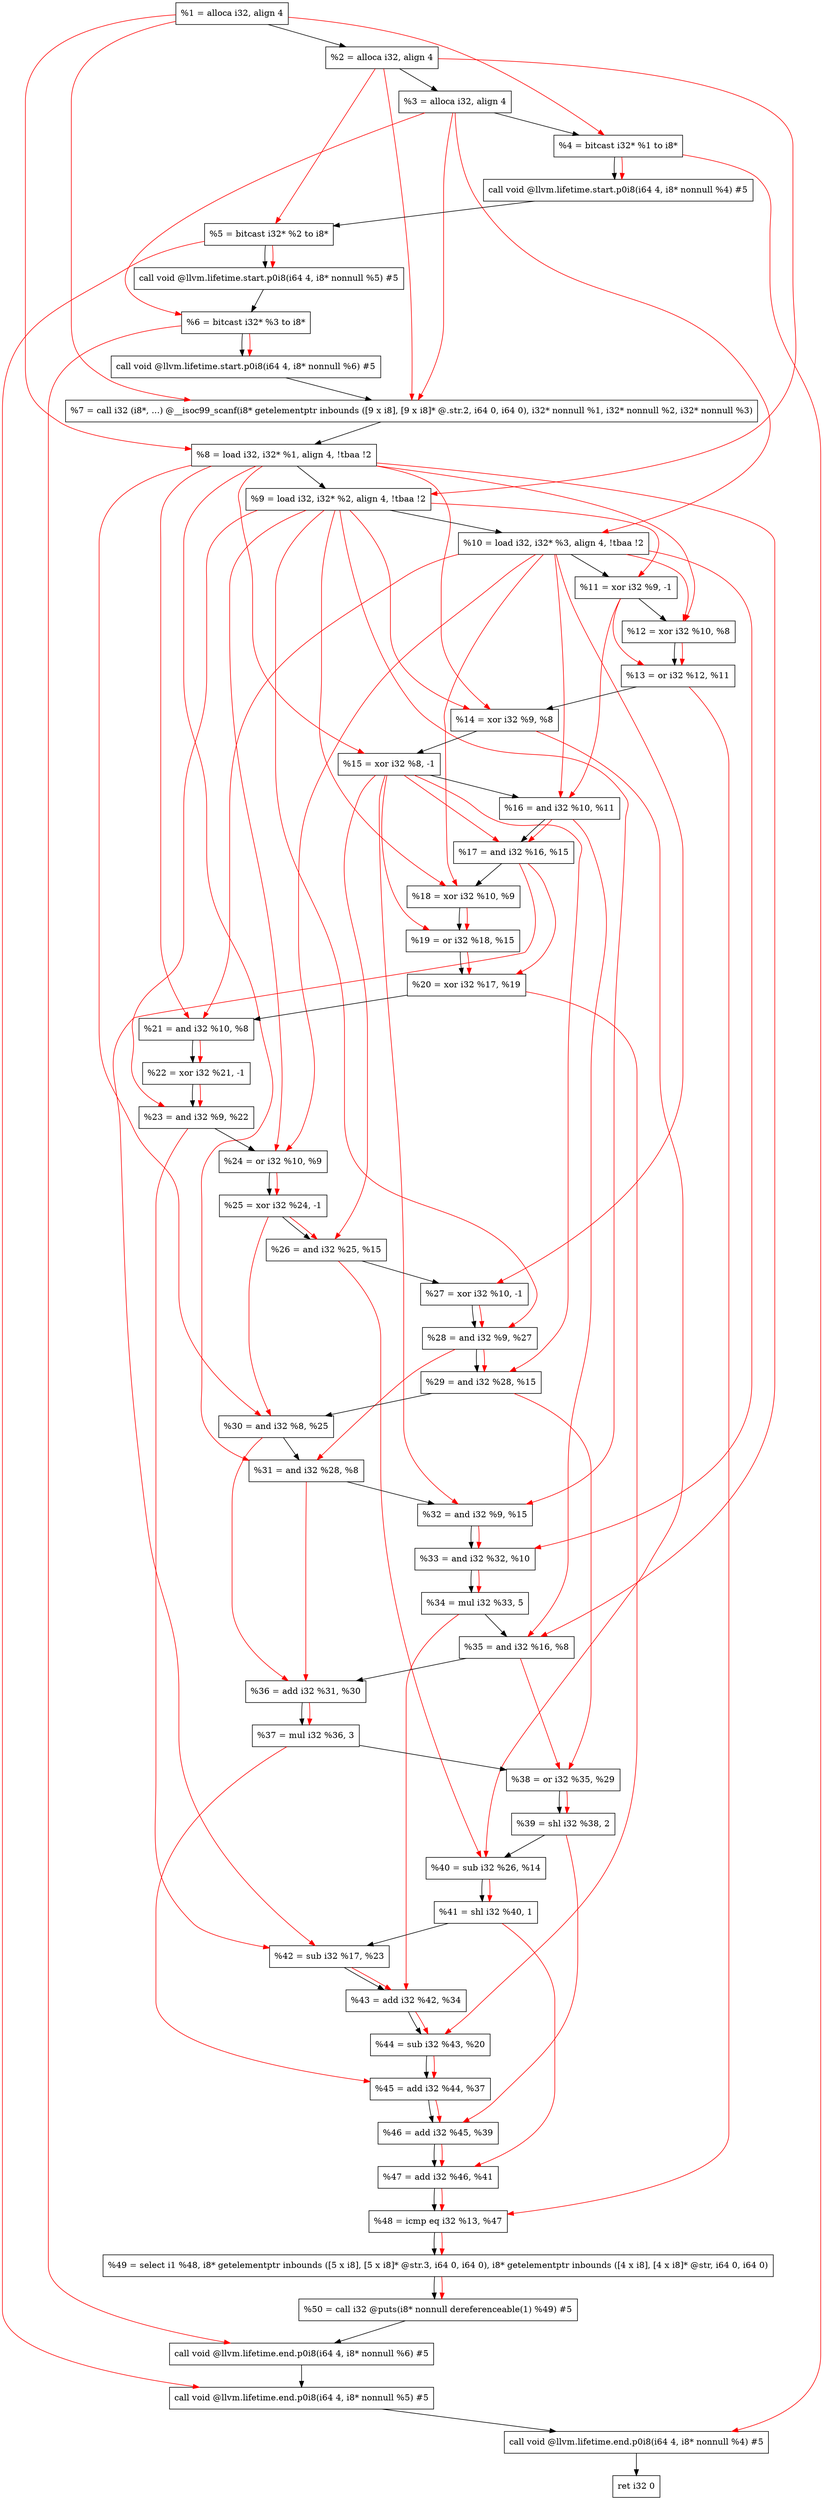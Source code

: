 digraph "DFG for'main' function" {
	Node0x239f938[shape=record, label="  %1 = alloca i32, align 4"];
	Node0x239f9b8[shape=record, label="  %2 = alloca i32, align 4"];
	Node0x239fa48[shape=record, label="  %3 = alloca i32, align 4"];
	Node0x239faa8[shape=record, label="  %4 = bitcast i32* %1 to i8*"];
	Node0x239ff28[shape=record, label="  call void @llvm.lifetime.start.p0i8(i64 4, i8* nonnull %4) #5"];
	Node0x23a0008[shape=record, label="  %5 = bitcast i32* %2 to i8*"];
	Node0x23a0108[shape=record, label="  call void @llvm.lifetime.start.p0i8(i64 4, i8* nonnull %5) #5"];
	Node0x23a01c8[shape=record, label="  %6 = bitcast i32* %3 to i8*"];
	Node0x23a0278[shape=record, label="  call void @llvm.lifetime.start.p0i8(i64 4, i8* nonnull %6) #5"];
	Node0x23a04d8[shape=record, label="  %7 = call i32 (i8*, ...) @__isoc99_scanf(i8* getelementptr inbounds ([9 x i8], [9 x i8]* @.str.2, i64 0, i64 0), i32* nonnull %1, i32* nonnull %2, i32* nonnull %3)"];
	Node0x23a0598[shape=record, label="  %8 = load i32, i32* %1, align 4, !tbaa !2"];
	Node0x23a1508[shape=record, label="  %9 = load i32, i32* %2, align 4, !tbaa !2"];
	Node0x23a1b78[shape=record, label="  %10 = load i32, i32* %3, align 4, !tbaa !2"];
	Node0x23a1bf0[shape=record, label="  %11 = xor i32 %9, -1"];
	Node0x23a1c60[shape=record, label="  %12 = xor i32 %10, %8"];
	Node0x23a1cd0[shape=record, label="  %13 = or i32 %12, %11"];
	Node0x23a1d40[shape=record, label="  %14 = xor i32 %9, %8"];
	Node0x23a1db0[shape=record, label="  %15 = xor i32 %8, -1"];
	Node0x23a1e20[shape=record, label="  %16 = and i32 %10, %11"];
	Node0x23a1e90[shape=record, label="  %17 = and i32 %16, %15"];
	Node0x23a1f00[shape=record, label="  %18 = xor i32 %10, %9"];
	Node0x23a1f70[shape=record, label="  %19 = or i32 %18, %15"];
	Node0x23a1fe0[shape=record, label="  %20 = xor i32 %17, %19"];
	Node0x23a2050[shape=record, label="  %21 = and i32 %10, %8"];
	Node0x23a20c0[shape=record, label="  %22 = xor i32 %21, -1"];
	Node0x23a2130[shape=record, label="  %23 = and i32 %9, %22"];
	Node0x23a21a0[shape=record, label="  %24 = or i32 %10, %9"];
	Node0x23a2210[shape=record, label="  %25 = xor i32 %24, -1"];
	Node0x23a2280[shape=record, label="  %26 = and i32 %25, %15"];
	Node0x23a22f0[shape=record, label="  %27 = xor i32 %10, -1"];
	Node0x23a2360[shape=record, label="  %28 = and i32 %9, %27"];
	Node0x23a23d0[shape=record, label="  %29 = and i32 %28, %15"];
	Node0x23a2440[shape=record, label="  %30 = and i32 %8, %25"];
	Node0x23a24b0[shape=record, label="  %31 = and i32 %28, %8"];
	Node0x23a2520[shape=record, label="  %32 = and i32 %9, %15"];
	Node0x23a2590[shape=record, label="  %33 = and i32 %32, %10"];
	Node0x23a2600[shape=record, label="  %34 = mul i32 %33, 5"];
	Node0x23a2670[shape=record, label="  %35 = and i32 %16, %8"];
	Node0x23a26e0[shape=record, label="  %36 = add i32 %31, %30"];
	Node0x23a2750[shape=record, label="  %37 = mul i32 %36, 3"];
	Node0x23a27c0[shape=record, label="  %38 = or i32 %35, %29"];
	Node0x23a2830[shape=record, label="  %39 = shl i32 %38, 2"];
	Node0x23a28a0[shape=record, label="  %40 = sub i32 %26, %14"];
	Node0x23a2910[shape=record, label="  %41 = shl i32 %40, 1"];
	Node0x23a2980[shape=record, label="  %42 = sub i32 %17, %23"];
	Node0x23a29f0[shape=record, label="  %43 = add i32 %42, %34"];
	Node0x23a2a60[shape=record, label="  %44 = sub i32 %43, %20"];
	Node0x23a2ad0[shape=record, label="  %45 = add i32 %44, %37"];
	Node0x23a2b40[shape=record, label="  %46 = add i32 %45, %39"];
	Node0x23a2bb0[shape=record, label="  %47 = add i32 %46, %41"];
	Node0x23a2c20[shape=record, label="  %48 = icmp eq i32 %13, %47"];
	Node0x233f9d8[shape=record, label="  %49 = select i1 %48, i8* getelementptr inbounds ([5 x i8], [5 x i8]* @str.3, i64 0, i64 0), i8* getelementptr inbounds ([4 x i8], [4 x i8]* @str, i64 0, i64 0)"];
	Node0x23a2cb0[shape=record, label="  %50 = call i32 @puts(i8* nonnull dereferenceable(1) %49) #5"];
	Node0x23a2f08[shape=record, label="  call void @llvm.lifetime.end.p0i8(i64 4, i8* nonnull %6) #5"];
	Node0x23a3068[shape=record, label="  call void @llvm.lifetime.end.p0i8(i64 4, i8* nonnull %5) #5"];
	Node0x23a3178[shape=record, label="  call void @llvm.lifetime.end.p0i8(i64 4, i8* nonnull %4) #5"];
	Node0x23a3238[shape=record, label="  ret i32 0"];
	Node0x239f938 -> Node0x239f9b8;
	Node0x239f9b8 -> Node0x239fa48;
	Node0x239fa48 -> Node0x239faa8;
	Node0x239faa8 -> Node0x239ff28;
	Node0x239ff28 -> Node0x23a0008;
	Node0x23a0008 -> Node0x23a0108;
	Node0x23a0108 -> Node0x23a01c8;
	Node0x23a01c8 -> Node0x23a0278;
	Node0x23a0278 -> Node0x23a04d8;
	Node0x23a04d8 -> Node0x23a0598;
	Node0x23a0598 -> Node0x23a1508;
	Node0x23a1508 -> Node0x23a1b78;
	Node0x23a1b78 -> Node0x23a1bf0;
	Node0x23a1bf0 -> Node0x23a1c60;
	Node0x23a1c60 -> Node0x23a1cd0;
	Node0x23a1cd0 -> Node0x23a1d40;
	Node0x23a1d40 -> Node0x23a1db0;
	Node0x23a1db0 -> Node0x23a1e20;
	Node0x23a1e20 -> Node0x23a1e90;
	Node0x23a1e90 -> Node0x23a1f00;
	Node0x23a1f00 -> Node0x23a1f70;
	Node0x23a1f70 -> Node0x23a1fe0;
	Node0x23a1fe0 -> Node0x23a2050;
	Node0x23a2050 -> Node0x23a20c0;
	Node0x23a20c0 -> Node0x23a2130;
	Node0x23a2130 -> Node0x23a21a0;
	Node0x23a21a0 -> Node0x23a2210;
	Node0x23a2210 -> Node0x23a2280;
	Node0x23a2280 -> Node0x23a22f0;
	Node0x23a22f0 -> Node0x23a2360;
	Node0x23a2360 -> Node0x23a23d0;
	Node0x23a23d0 -> Node0x23a2440;
	Node0x23a2440 -> Node0x23a24b0;
	Node0x23a24b0 -> Node0x23a2520;
	Node0x23a2520 -> Node0x23a2590;
	Node0x23a2590 -> Node0x23a2600;
	Node0x23a2600 -> Node0x23a2670;
	Node0x23a2670 -> Node0x23a26e0;
	Node0x23a26e0 -> Node0x23a2750;
	Node0x23a2750 -> Node0x23a27c0;
	Node0x23a27c0 -> Node0x23a2830;
	Node0x23a2830 -> Node0x23a28a0;
	Node0x23a28a0 -> Node0x23a2910;
	Node0x23a2910 -> Node0x23a2980;
	Node0x23a2980 -> Node0x23a29f0;
	Node0x23a29f0 -> Node0x23a2a60;
	Node0x23a2a60 -> Node0x23a2ad0;
	Node0x23a2ad0 -> Node0x23a2b40;
	Node0x23a2b40 -> Node0x23a2bb0;
	Node0x23a2bb0 -> Node0x23a2c20;
	Node0x23a2c20 -> Node0x233f9d8;
	Node0x233f9d8 -> Node0x23a2cb0;
	Node0x23a2cb0 -> Node0x23a2f08;
	Node0x23a2f08 -> Node0x23a3068;
	Node0x23a3068 -> Node0x23a3178;
	Node0x23a3178 -> Node0x23a3238;
edge [color=red]
	Node0x239f938 -> Node0x239faa8;
	Node0x239faa8 -> Node0x239ff28;
	Node0x239f9b8 -> Node0x23a0008;
	Node0x23a0008 -> Node0x23a0108;
	Node0x239fa48 -> Node0x23a01c8;
	Node0x23a01c8 -> Node0x23a0278;
	Node0x239f938 -> Node0x23a04d8;
	Node0x239f9b8 -> Node0x23a04d8;
	Node0x239fa48 -> Node0x23a04d8;
	Node0x239f938 -> Node0x23a0598;
	Node0x239f9b8 -> Node0x23a1508;
	Node0x239fa48 -> Node0x23a1b78;
	Node0x23a1508 -> Node0x23a1bf0;
	Node0x23a1b78 -> Node0x23a1c60;
	Node0x23a0598 -> Node0x23a1c60;
	Node0x23a1c60 -> Node0x23a1cd0;
	Node0x23a1bf0 -> Node0x23a1cd0;
	Node0x23a1508 -> Node0x23a1d40;
	Node0x23a0598 -> Node0x23a1d40;
	Node0x23a0598 -> Node0x23a1db0;
	Node0x23a1b78 -> Node0x23a1e20;
	Node0x23a1bf0 -> Node0x23a1e20;
	Node0x23a1e20 -> Node0x23a1e90;
	Node0x23a1db0 -> Node0x23a1e90;
	Node0x23a1b78 -> Node0x23a1f00;
	Node0x23a1508 -> Node0x23a1f00;
	Node0x23a1f00 -> Node0x23a1f70;
	Node0x23a1db0 -> Node0x23a1f70;
	Node0x23a1e90 -> Node0x23a1fe0;
	Node0x23a1f70 -> Node0x23a1fe0;
	Node0x23a1b78 -> Node0x23a2050;
	Node0x23a0598 -> Node0x23a2050;
	Node0x23a2050 -> Node0x23a20c0;
	Node0x23a1508 -> Node0x23a2130;
	Node0x23a20c0 -> Node0x23a2130;
	Node0x23a1b78 -> Node0x23a21a0;
	Node0x23a1508 -> Node0x23a21a0;
	Node0x23a21a0 -> Node0x23a2210;
	Node0x23a2210 -> Node0x23a2280;
	Node0x23a1db0 -> Node0x23a2280;
	Node0x23a1b78 -> Node0x23a22f0;
	Node0x23a1508 -> Node0x23a2360;
	Node0x23a22f0 -> Node0x23a2360;
	Node0x23a2360 -> Node0x23a23d0;
	Node0x23a1db0 -> Node0x23a23d0;
	Node0x23a0598 -> Node0x23a2440;
	Node0x23a2210 -> Node0x23a2440;
	Node0x23a2360 -> Node0x23a24b0;
	Node0x23a0598 -> Node0x23a24b0;
	Node0x23a1508 -> Node0x23a2520;
	Node0x23a1db0 -> Node0x23a2520;
	Node0x23a2520 -> Node0x23a2590;
	Node0x23a1b78 -> Node0x23a2590;
	Node0x23a2590 -> Node0x23a2600;
	Node0x23a1e20 -> Node0x23a2670;
	Node0x23a0598 -> Node0x23a2670;
	Node0x23a24b0 -> Node0x23a26e0;
	Node0x23a2440 -> Node0x23a26e0;
	Node0x23a26e0 -> Node0x23a2750;
	Node0x23a2670 -> Node0x23a27c0;
	Node0x23a23d0 -> Node0x23a27c0;
	Node0x23a27c0 -> Node0x23a2830;
	Node0x23a2280 -> Node0x23a28a0;
	Node0x23a1d40 -> Node0x23a28a0;
	Node0x23a28a0 -> Node0x23a2910;
	Node0x23a1e90 -> Node0x23a2980;
	Node0x23a2130 -> Node0x23a2980;
	Node0x23a2980 -> Node0x23a29f0;
	Node0x23a2600 -> Node0x23a29f0;
	Node0x23a29f0 -> Node0x23a2a60;
	Node0x23a1fe0 -> Node0x23a2a60;
	Node0x23a2a60 -> Node0x23a2ad0;
	Node0x23a2750 -> Node0x23a2ad0;
	Node0x23a2ad0 -> Node0x23a2b40;
	Node0x23a2830 -> Node0x23a2b40;
	Node0x23a2b40 -> Node0x23a2bb0;
	Node0x23a2910 -> Node0x23a2bb0;
	Node0x23a1cd0 -> Node0x23a2c20;
	Node0x23a2bb0 -> Node0x23a2c20;
	Node0x23a2c20 -> Node0x233f9d8;
	Node0x233f9d8 -> Node0x23a2cb0;
	Node0x23a01c8 -> Node0x23a2f08;
	Node0x23a0008 -> Node0x23a3068;
	Node0x239faa8 -> Node0x23a3178;
}
